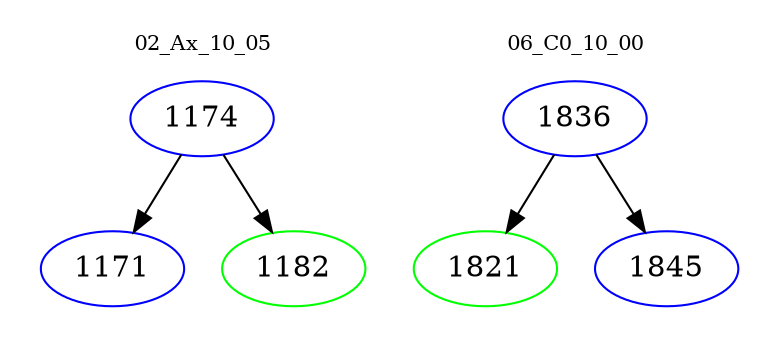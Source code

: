digraph{
subgraph cluster_0 {
color = white
label = "02_Ax_10_05";
fontsize=10;
T0_1174 [label="1174", color="blue"]
T0_1174 -> T0_1171 [color="black"]
T0_1171 [label="1171", color="blue"]
T0_1174 -> T0_1182 [color="black"]
T0_1182 [label="1182", color="green"]
}
subgraph cluster_1 {
color = white
label = "06_C0_10_00";
fontsize=10;
T1_1836 [label="1836", color="blue"]
T1_1836 -> T1_1821 [color="black"]
T1_1821 [label="1821", color="green"]
T1_1836 -> T1_1845 [color="black"]
T1_1845 [label="1845", color="blue"]
}
}
